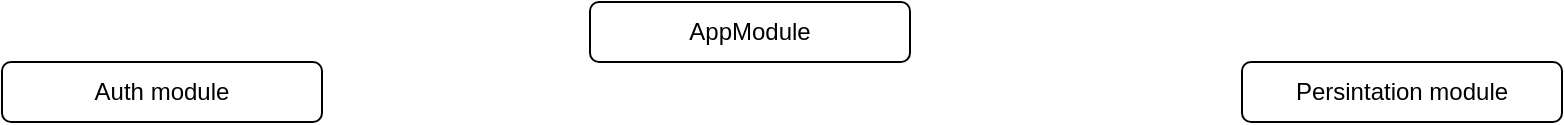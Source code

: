 <mxfile version="21.3.0" type="github">
  <diagram name="Page-1" id="StsqhVnkVrEMywvsspmI">
    <mxGraphModel dx="1035" dy="1729" grid="1" gridSize="10" guides="1" tooltips="1" connect="1" arrows="1" fold="1" page="1" pageScale="1" pageWidth="827" pageHeight="1169" math="0" shadow="0">
      <root>
        <mxCell id="0" />
        <mxCell id="1" parent="0" />
        <mxCell id="2HHhsxmkcTFIKpmXz-RJ-7" value="Persintation module" style="rounded=1;whiteSpace=wrap;html=1;" vertex="1" parent="1">
          <mxGeometry x="660" y="-80" width="160" height="30" as="geometry" />
        </mxCell>
        <mxCell id="2HHhsxmkcTFIKpmXz-RJ-8" value="AppModule" style="rounded=1;whiteSpace=wrap;html=1;" vertex="1" parent="1">
          <mxGeometry x="334" y="-110" width="160" height="30" as="geometry" />
        </mxCell>
        <mxCell id="2HHhsxmkcTFIKpmXz-RJ-9" value="Auth module" style="rounded=1;whiteSpace=wrap;html=1;" vertex="1" parent="1">
          <mxGeometry x="40" y="-80" width="160" height="30" as="geometry" />
        </mxCell>
      </root>
    </mxGraphModel>
  </diagram>
</mxfile>
